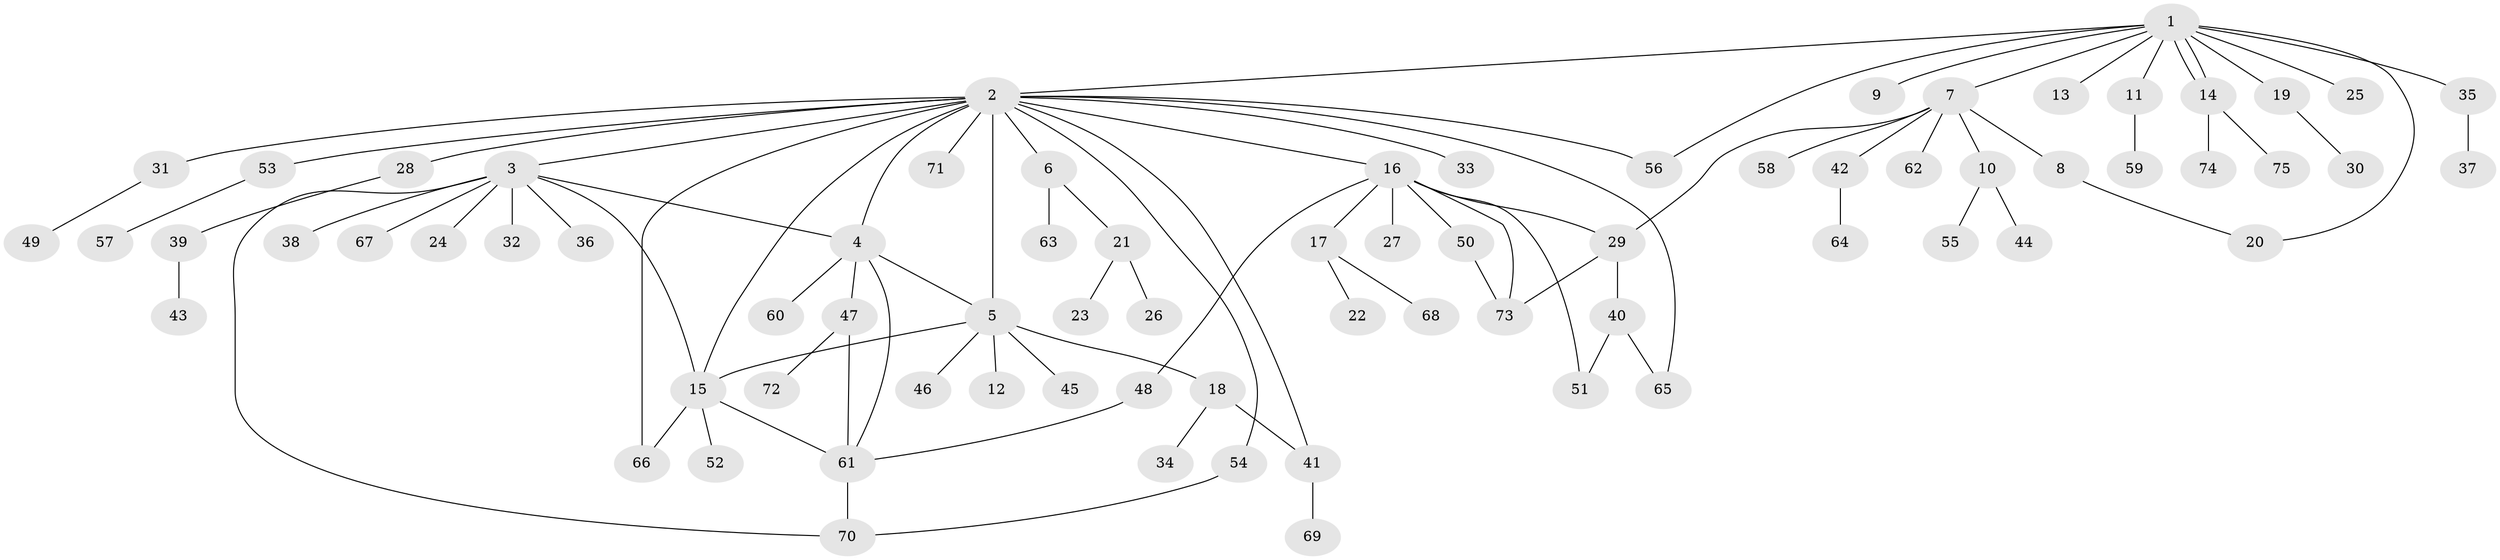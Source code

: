 // coarse degree distribution, {11: 0.019230769230769232, 17: 0.019230769230769232, 9: 0.019230769230769232, 7: 0.019230769230769232, 6: 0.038461538461538464, 2: 0.25, 8: 0.019230769230769232, 1: 0.5384615384615384, 3: 0.057692307692307696, 5: 0.019230769230769232}
// Generated by graph-tools (version 1.1) at 2025/41/03/06/25 10:41:49]
// undirected, 75 vertices, 93 edges
graph export_dot {
graph [start="1"]
  node [color=gray90,style=filled];
  1;
  2;
  3;
  4;
  5;
  6;
  7;
  8;
  9;
  10;
  11;
  12;
  13;
  14;
  15;
  16;
  17;
  18;
  19;
  20;
  21;
  22;
  23;
  24;
  25;
  26;
  27;
  28;
  29;
  30;
  31;
  32;
  33;
  34;
  35;
  36;
  37;
  38;
  39;
  40;
  41;
  42;
  43;
  44;
  45;
  46;
  47;
  48;
  49;
  50;
  51;
  52;
  53;
  54;
  55;
  56;
  57;
  58;
  59;
  60;
  61;
  62;
  63;
  64;
  65;
  66;
  67;
  68;
  69;
  70;
  71;
  72;
  73;
  74;
  75;
  1 -- 2;
  1 -- 7;
  1 -- 9;
  1 -- 11;
  1 -- 13;
  1 -- 14;
  1 -- 14;
  1 -- 19;
  1 -- 20;
  1 -- 25;
  1 -- 35;
  1 -- 56;
  2 -- 3;
  2 -- 4;
  2 -- 5;
  2 -- 6;
  2 -- 15;
  2 -- 16;
  2 -- 28;
  2 -- 31;
  2 -- 33;
  2 -- 41;
  2 -- 53;
  2 -- 54;
  2 -- 56;
  2 -- 65;
  2 -- 66;
  2 -- 71;
  3 -- 4;
  3 -- 15;
  3 -- 24;
  3 -- 32;
  3 -- 36;
  3 -- 38;
  3 -- 67;
  3 -- 70;
  4 -- 5;
  4 -- 47;
  4 -- 60;
  4 -- 61;
  5 -- 12;
  5 -- 15;
  5 -- 18;
  5 -- 45;
  5 -- 46;
  6 -- 21;
  6 -- 63;
  7 -- 8;
  7 -- 10;
  7 -- 29;
  7 -- 42;
  7 -- 58;
  7 -- 62;
  8 -- 20;
  10 -- 44;
  10 -- 55;
  11 -- 59;
  14 -- 74;
  14 -- 75;
  15 -- 52;
  15 -- 61;
  15 -- 66;
  16 -- 17;
  16 -- 27;
  16 -- 29;
  16 -- 48;
  16 -- 50;
  16 -- 51;
  16 -- 73;
  17 -- 22;
  17 -- 68;
  18 -- 34;
  18 -- 41;
  19 -- 30;
  21 -- 23;
  21 -- 26;
  28 -- 39;
  29 -- 40;
  29 -- 73;
  31 -- 49;
  35 -- 37;
  39 -- 43;
  40 -- 51;
  40 -- 65;
  41 -- 69;
  42 -- 64;
  47 -- 61;
  47 -- 72;
  48 -- 61;
  50 -- 73;
  53 -- 57;
  54 -- 70;
  61 -- 70;
}
